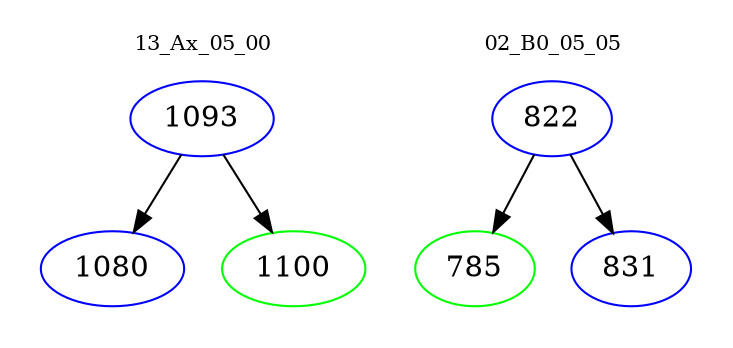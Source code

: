 digraph{
subgraph cluster_0 {
color = white
label = "13_Ax_05_00";
fontsize=10;
T0_1093 [label="1093", color="blue"]
T0_1093 -> T0_1080 [color="black"]
T0_1080 [label="1080", color="blue"]
T0_1093 -> T0_1100 [color="black"]
T0_1100 [label="1100", color="green"]
}
subgraph cluster_1 {
color = white
label = "02_B0_05_05";
fontsize=10;
T1_822 [label="822", color="blue"]
T1_822 -> T1_785 [color="black"]
T1_785 [label="785", color="green"]
T1_822 -> T1_831 [color="black"]
T1_831 [label="831", color="blue"]
}
}
